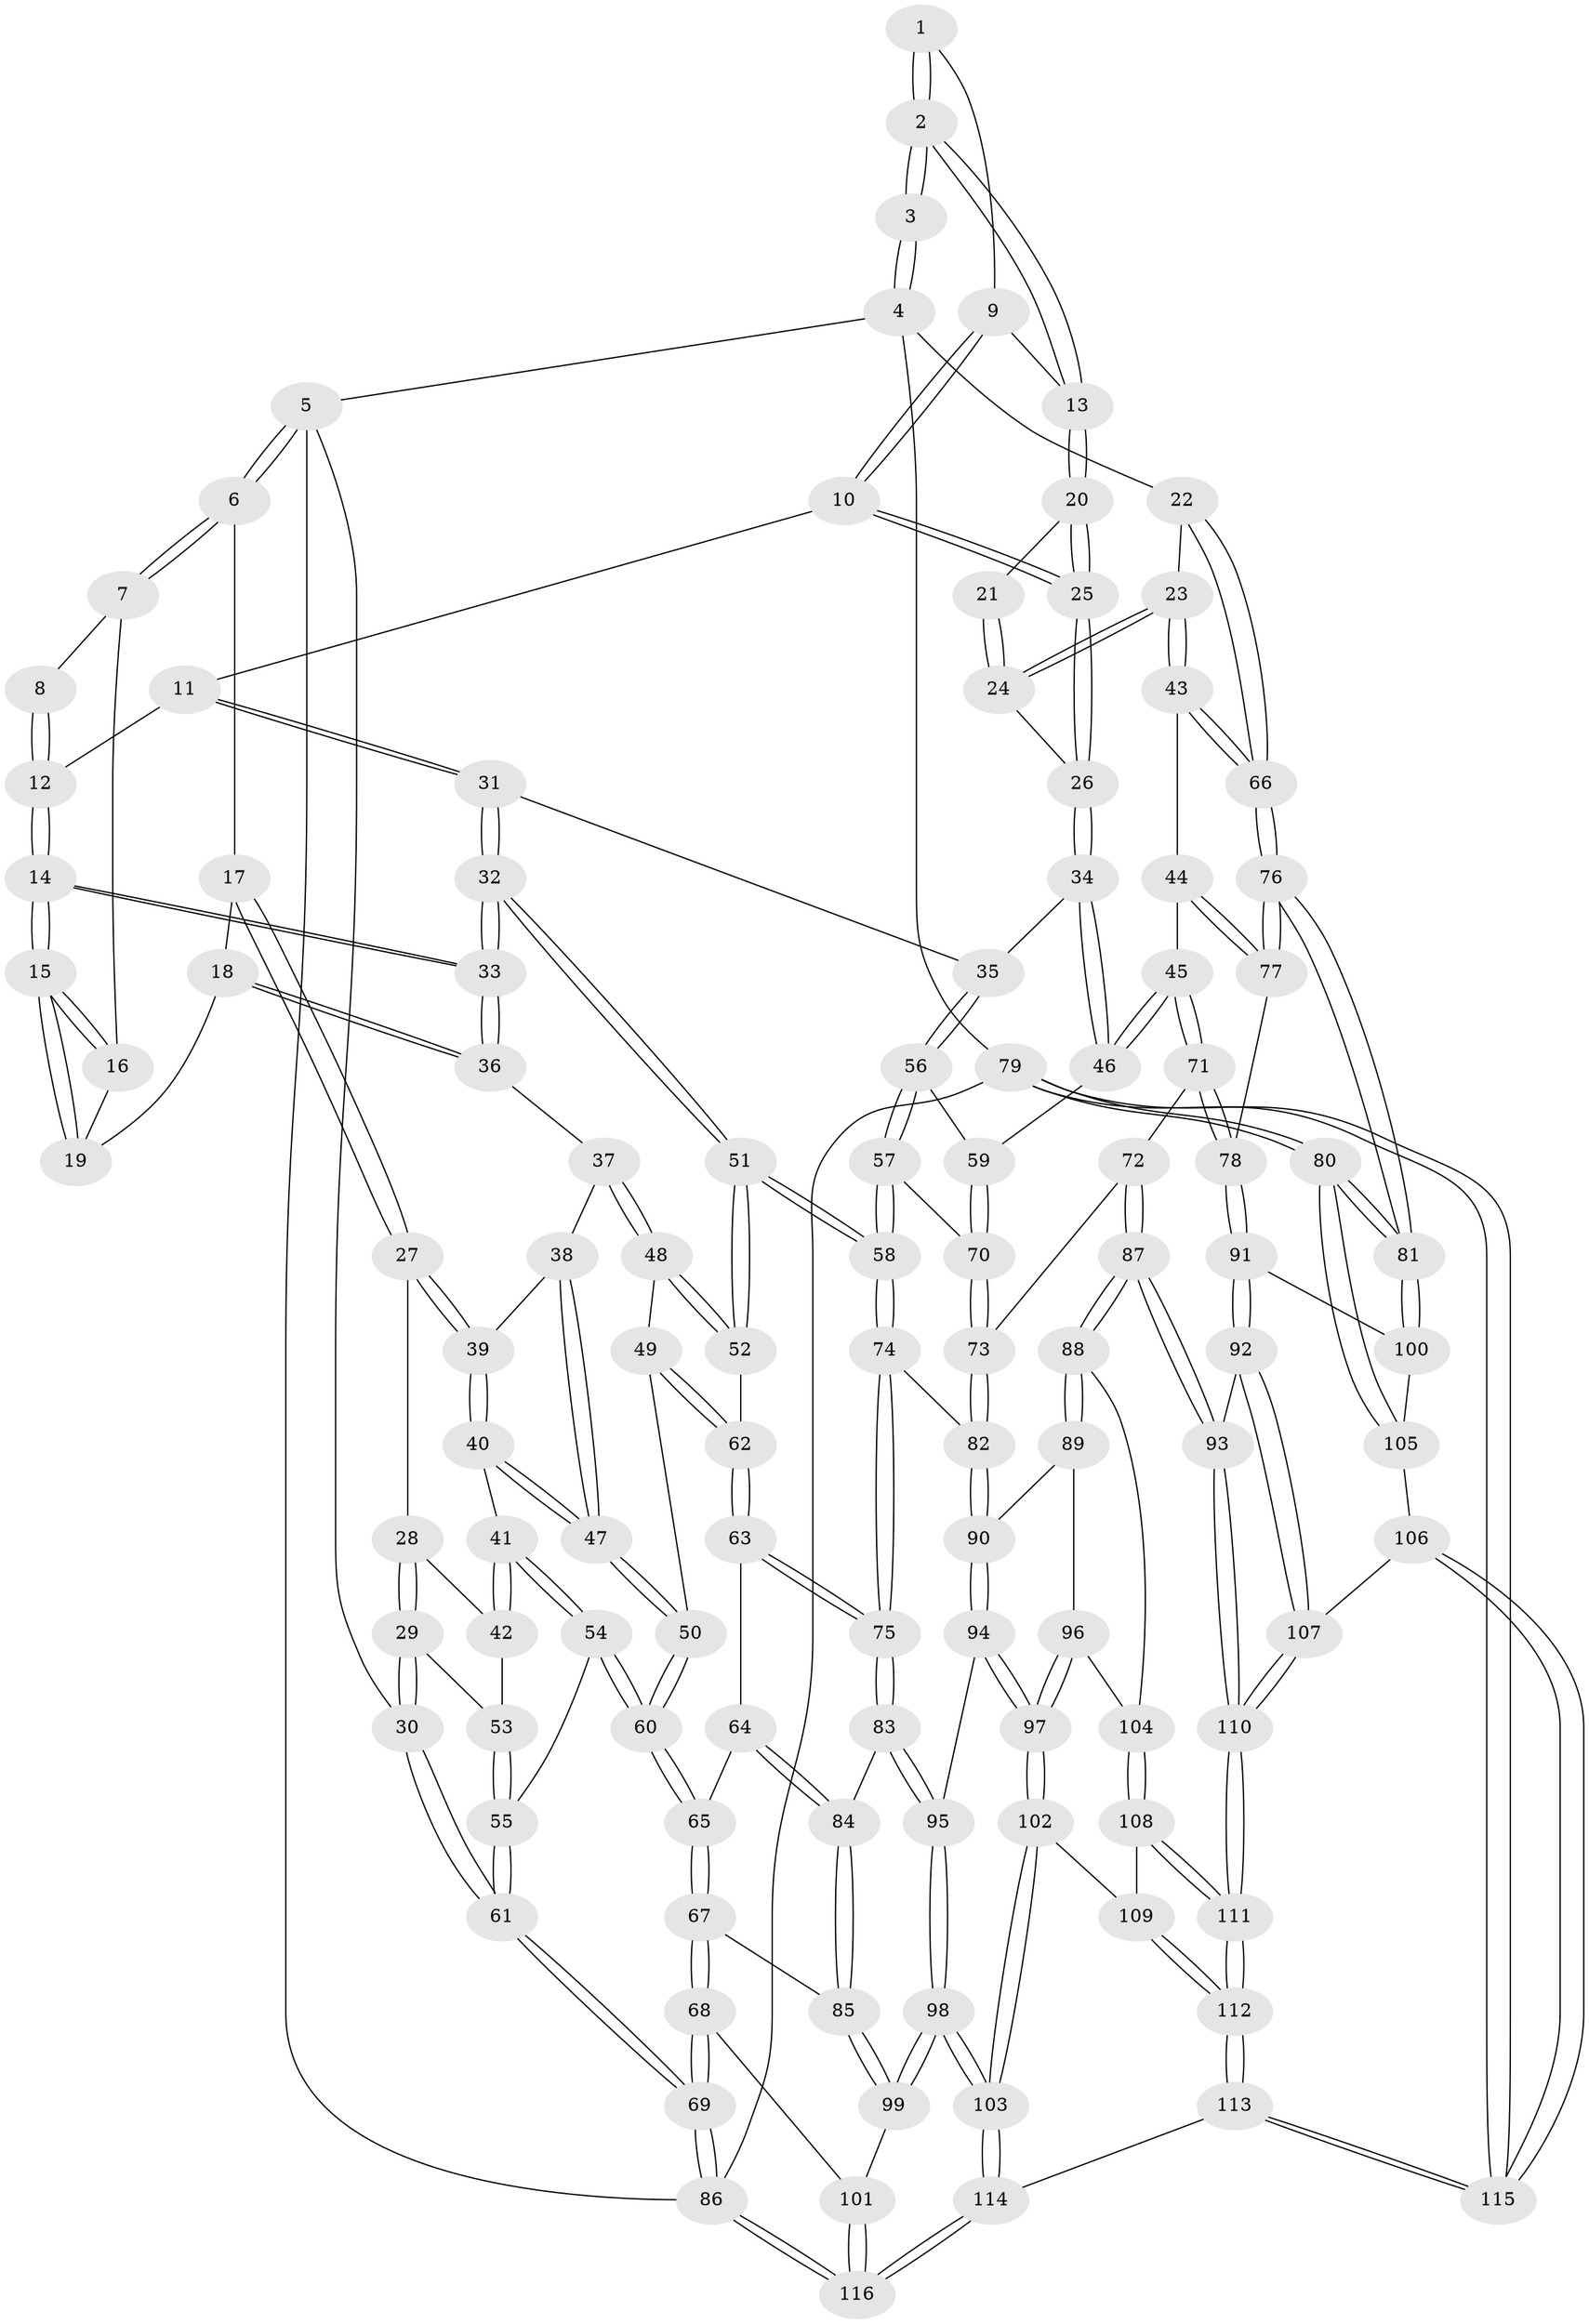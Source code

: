 // coarse degree distribution, {2: 0.08620689655172414, 4: 0.3448275862068966, 5: 0.2413793103448276, 6: 0.1206896551724138, 3: 0.13793103448275862, 8: 0.034482758620689655, 7: 0.034482758620689655}
// Generated by graph-tools (version 1.1) at 2025/06/03/04/25 22:06:16]
// undirected, 116 vertices, 287 edges
graph export_dot {
graph [start="1"]
  node [color=gray90,style=filled];
  1 [pos="+0.7633230031167827+0"];
  2 [pos="+0.8989096862230204+0"];
  3 [pos="+1+0"];
  4 [pos="+1+0"];
  5 [pos="+0+0"];
  6 [pos="+0+0"];
  7 [pos="+0.39851855382709367+0"];
  8 [pos="+0.49594104493122787+0"];
  9 [pos="+0.7227021707852955+0"];
  10 [pos="+0.668909456270848+0.14637560517928366"];
  11 [pos="+0.6500307637113569+0.15417247431754144"];
  12 [pos="+0.5774982126477595+0.13362668888103202"];
  13 [pos="+0.7793151361235385+0.1269577272796202"];
  14 [pos="+0.47544673138437055+0.2039017254252223"];
  15 [pos="+0.46338139622901753+0.18343992490357325"];
  16 [pos="+0.3776098172863751+0"];
  17 [pos="+0.14085354987957843+0.13365340520239272"];
  18 [pos="+0.2686856621895737+0.15278733868940325"];
  19 [pos="+0.2837567145989756+0.13382475640758404"];
  20 [pos="+0.7857759810588046+0.16711381102403364"];
  21 [pos="+0.8929275575685739+0.015501685464658514"];
  22 [pos="+1+0.031915975411524126"];
  23 [pos="+0.9142043252792562+0.22472761936909322"];
  24 [pos="+0.8774195197225605+0.20745995116856722"];
  25 [pos="+0.7781964887182069+0.19075689164339035"];
  26 [pos="+0.7903472628814937+0.20841407325630967"];
  27 [pos="+0.11936883873219267+0.1898947106578435"];
  28 [pos="+0.07224957055022821+0.21470373977394921"];
  29 [pos="+0+0.2722297821953534"];
  30 [pos="+0+0.2718406205519229"];
  31 [pos="+0.6325860097178997+0.29369457394375365"];
  32 [pos="+0.4659765268124477+0.2797470429270314"];
  33 [pos="+0.4626286484542874+0.2571636820238497"];
  34 [pos="+0.7863655792899874+0.22166911003806208"];
  35 [pos="+0.6398334843622706+0.3015213901779948"];
  36 [pos="+0.28011764158727875+0.18451491510410792"];
  37 [pos="+0.26249108702412616+0.2852366646908154"];
  38 [pos="+0.25259899658019+0.28941441549357255"];
  39 [pos="+0.1354266553612247+0.23318938612954815"];
  40 [pos="+0.12763680373101172+0.3229851694088903"];
  41 [pos="+0.10831237296769977+0.33122793114223714"];
  42 [pos="+0.08429960685297412+0.3266660217149279"];
  43 [pos="+0.9160283047843704+0.4008801974226852"];
  44 [pos="+0.8979321862195181+0.4086947248524876"];
  45 [pos="+0.8201913333985368+0.4136007081724033"];
  46 [pos="+0.7932647144976179+0.4019927637116429"];
  47 [pos="+0.1905722626971818+0.34970634953896185"];
  48 [pos="+0.3205789833160247+0.3294408787521202"];
  49 [pos="+0.2115649093015051+0.4091599458839367"];
  50 [pos="+0.19958731792106527+0.40637446939505123"];
  51 [pos="+0.4206685658464879+0.3864010155640566"];
  52 [pos="+0.4174159605576509+0.38660699575598784"];
  53 [pos="+0.04608438647404297+0.3251851969512324"];
  54 [pos="+0.09015262147858653+0.4432038157209082"];
  55 [pos="+0.051488426190589624+0.43829715234011446"];
  56 [pos="+0.6654217327619197+0.35897277300372715"];
  57 [pos="+0.5162684267811178+0.4548464694330318"];
  58 [pos="+0.4850684872223485+0.4687268323722595"];
  59 [pos="+0.7416768134265671+0.4059034813991597"];
  60 [pos="+0.14029107698864138+0.47786103864505497"];
  61 [pos="+0+0.48053635979777076"];
  62 [pos="+0.31554055616194837+0.44922559880286295"];
  63 [pos="+0.295005346602928+0.49376653216988464"];
  64 [pos="+0.27814760639624736+0.5107663725785392"];
  65 [pos="+0.14981802412559744+0.5257173915817349"];
  66 [pos="+1+0.4256791689914186"];
  67 [pos="+0.13709325637371197+0.5670470736254387"];
  68 [pos="+0+0.6831641864971233"];
  69 [pos="+0+0.6766071093809902"];
  70 [pos="+0.6984361477682532+0.4693159733469598"];
  71 [pos="+0.7996181576215626+0.5873557544067934"];
  72 [pos="+0.7417784069188958+0.6044906625136888"];
  73 [pos="+0.6654031741347118+0.5560530693059786"];
  74 [pos="+0.49250418490408726+0.514712827374741"];
  75 [pos="+0.40457087803121555+0.6109983909284945"];
  76 [pos="+1+0.5702101302749969"];
  77 [pos="+0.921892994633032+0.619287255277947"];
  78 [pos="+0.8901464006154316+0.6437741493752973"];
  79 [pos="+1+1"];
  80 [pos="+1+0.8236979832857827"];
  81 [pos="+1+0.8142441295868654"];
  82 [pos="+0.5796519121798386+0.5810232985566459"];
  83 [pos="+0.39273382114767763+0.6323903880636964"];
  84 [pos="+0.2889810808667065+0.6305446464131849"];
  85 [pos="+0.2294641898454359+0.6618432772093941"];
  86 [pos="+0+1"];
  87 [pos="+0.7134154458207943+0.7234167694733136"];
  88 [pos="+0.7058402361760259+0.723729704386365"];
  89 [pos="+0.6007032533978738+0.6550839921674979"];
  90 [pos="+0.5809077700076091+0.600789467564473"];
  91 [pos="+0.8832242937426961+0.7001176122564033"];
  92 [pos="+0.8408256067504111+0.7512843183896886"];
  93 [pos="+0.7226637214828273+0.7305120330084784"];
  94 [pos="+0.4902550556392065+0.6992270293702464"];
  95 [pos="+0.4107837438769874+0.6913845467489668"];
  96 [pos="+0.5651868051100761+0.7338072030192262"];
  97 [pos="+0.5501384555395586+0.7535640012015115"];
  98 [pos="+0.36922095099787333+0.8642115672413313"];
  99 [pos="+0.20828831658560895+0.7837837418413062"];
  100 [pos="+0.9020762480286986+0.7102767037760251"];
  101 [pos="+0.1371537711301615+0.8076101886311693"];
  102 [pos="+0.548797312612644+0.8049270503327423"];
  103 [pos="+0.4035616320499859+0.9186486746166956"];
  104 [pos="+0.6798600181320763+0.7434659473356715"];
  105 [pos="+0.9642995579939106+0.7958413299004943"];
  106 [pos="+0.8840917921150586+0.8559752494381556"];
  107 [pos="+0.8458695227241633+0.7894199926807437"];
  108 [pos="+0.6539986541832558+0.7716848076347487"];
  109 [pos="+0.5915207371446112+0.8128005149417148"];
  110 [pos="+0.7189653308812557+0.8843391043803893"];
  111 [pos="+0.7057765844672658+0.9138595237665278"];
  112 [pos="+0.7005591571179218+0.9297084839260655"];
  113 [pos="+0.7161897541038287+1"];
  114 [pos="+0.42046358775039855+1"];
  115 [pos="+0.9786150944950037+1"];
  116 [pos="+0.027404179977952452+1"];
  1 -- 2;
  1 -- 2;
  1 -- 9;
  2 -- 3;
  2 -- 3;
  2 -- 13;
  2 -- 13;
  3 -- 4;
  3 -- 4;
  4 -- 5;
  4 -- 22;
  4 -- 79;
  5 -- 6;
  5 -- 6;
  5 -- 30;
  5 -- 86;
  6 -- 7;
  6 -- 7;
  6 -- 17;
  7 -- 8;
  7 -- 16;
  8 -- 12;
  8 -- 12;
  9 -- 10;
  9 -- 10;
  9 -- 13;
  10 -- 11;
  10 -- 25;
  10 -- 25;
  11 -- 12;
  11 -- 31;
  11 -- 31;
  12 -- 14;
  12 -- 14;
  13 -- 20;
  13 -- 20;
  14 -- 15;
  14 -- 15;
  14 -- 33;
  14 -- 33;
  15 -- 16;
  15 -- 16;
  15 -- 19;
  15 -- 19;
  16 -- 19;
  17 -- 18;
  17 -- 27;
  17 -- 27;
  18 -- 19;
  18 -- 36;
  18 -- 36;
  20 -- 21;
  20 -- 25;
  20 -- 25;
  21 -- 24;
  21 -- 24;
  22 -- 23;
  22 -- 66;
  22 -- 66;
  23 -- 24;
  23 -- 24;
  23 -- 43;
  23 -- 43;
  24 -- 26;
  25 -- 26;
  25 -- 26;
  26 -- 34;
  26 -- 34;
  27 -- 28;
  27 -- 39;
  27 -- 39;
  28 -- 29;
  28 -- 29;
  28 -- 42;
  29 -- 30;
  29 -- 30;
  29 -- 53;
  30 -- 61;
  30 -- 61;
  31 -- 32;
  31 -- 32;
  31 -- 35;
  32 -- 33;
  32 -- 33;
  32 -- 51;
  32 -- 51;
  33 -- 36;
  33 -- 36;
  34 -- 35;
  34 -- 46;
  34 -- 46;
  35 -- 56;
  35 -- 56;
  36 -- 37;
  37 -- 38;
  37 -- 48;
  37 -- 48;
  38 -- 39;
  38 -- 47;
  38 -- 47;
  39 -- 40;
  39 -- 40;
  40 -- 41;
  40 -- 47;
  40 -- 47;
  41 -- 42;
  41 -- 42;
  41 -- 54;
  41 -- 54;
  42 -- 53;
  43 -- 44;
  43 -- 66;
  43 -- 66;
  44 -- 45;
  44 -- 77;
  44 -- 77;
  45 -- 46;
  45 -- 46;
  45 -- 71;
  45 -- 71;
  46 -- 59;
  47 -- 50;
  47 -- 50;
  48 -- 49;
  48 -- 52;
  48 -- 52;
  49 -- 50;
  49 -- 62;
  49 -- 62;
  50 -- 60;
  50 -- 60;
  51 -- 52;
  51 -- 52;
  51 -- 58;
  51 -- 58;
  52 -- 62;
  53 -- 55;
  53 -- 55;
  54 -- 55;
  54 -- 60;
  54 -- 60;
  55 -- 61;
  55 -- 61;
  56 -- 57;
  56 -- 57;
  56 -- 59;
  57 -- 58;
  57 -- 58;
  57 -- 70;
  58 -- 74;
  58 -- 74;
  59 -- 70;
  59 -- 70;
  60 -- 65;
  60 -- 65;
  61 -- 69;
  61 -- 69;
  62 -- 63;
  62 -- 63;
  63 -- 64;
  63 -- 75;
  63 -- 75;
  64 -- 65;
  64 -- 84;
  64 -- 84;
  65 -- 67;
  65 -- 67;
  66 -- 76;
  66 -- 76;
  67 -- 68;
  67 -- 68;
  67 -- 85;
  68 -- 69;
  68 -- 69;
  68 -- 101;
  69 -- 86;
  69 -- 86;
  70 -- 73;
  70 -- 73;
  71 -- 72;
  71 -- 78;
  71 -- 78;
  72 -- 73;
  72 -- 87;
  72 -- 87;
  73 -- 82;
  73 -- 82;
  74 -- 75;
  74 -- 75;
  74 -- 82;
  75 -- 83;
  75 -- 83;
  76 -- 77;
  76 -- 77;
  76 -- 81;
  76 -- 81;
  77 -- 78;
  78 -- 91;
  78 -- 91;
  79 -- 80;
  79 -- 80;
  79 -- 115;
  79 -- 115;
  79 -- 86;
  80 -- 81;
  80 -- 81;
  80 -- 105;
  80 -- 105;
  81 -- 100;
  81 -- 100;
  82 -- 90;
  82 -- 90;
  83 -- 84;
  83 -- 95;
  83 -- 95;
  84 -- 85;
  84 -- 85;
  85 -- 99;
  85 -- 99;
  86 -- 116;
  86 -- 116;
  87 -- 88;
  87 -- 88;
  87 -- 93;
  87 -- 93;
  88 -- 89;
  88 -- 89;
  88 -- 104;
  89 -- 90;
  89 -- 96;
  90 -- 94;
  90 -- 94;
  91 -- 92;
  91 -- 92;
  91 -- 100;
  92 -- 93;
  92 -- 107;
  92 -- 107;
  93 -- 110;
  93 -- 110;
  94 -- 95;
  94 -- 97;
  94 -- 97;
  95 -- 98;
  95 -- 98;
  96 -- 97;
  96 -- 97;
  96 -- 104;
  97 -- 102;
  97 -- 102;
  98 -- 99;
  98 -- 99;
  98 -- 103;
  98 -- 103;
  99 -- 101;
  100 -- 105;
  101 -- 116;
  101 -- 116;
  102 -- 103;
  102 -- 103;
  102 -- 109;
  103 -- 114;
  103 -- 114;
  104 -- 108;
  104 -- 108;
  105 -- 106;
  106 -- 107;
  106 -- 115;
  106 -- 115;
  107 -- 110;
  107 -- 110;
  108 -- 109;
  108 -- 111;
  108 -- 111;
  109 -- 112;
  109 -- 112;
  110 -- 111;
  110 -- 111;
  111 -- 112;
  111 -- 112;
  112 -- 113;
  112 -- 113;
  113 -- 114;
  113 -- 115;
  113 -- 115;
  114 -- 116;
  114 -- 116;
}
